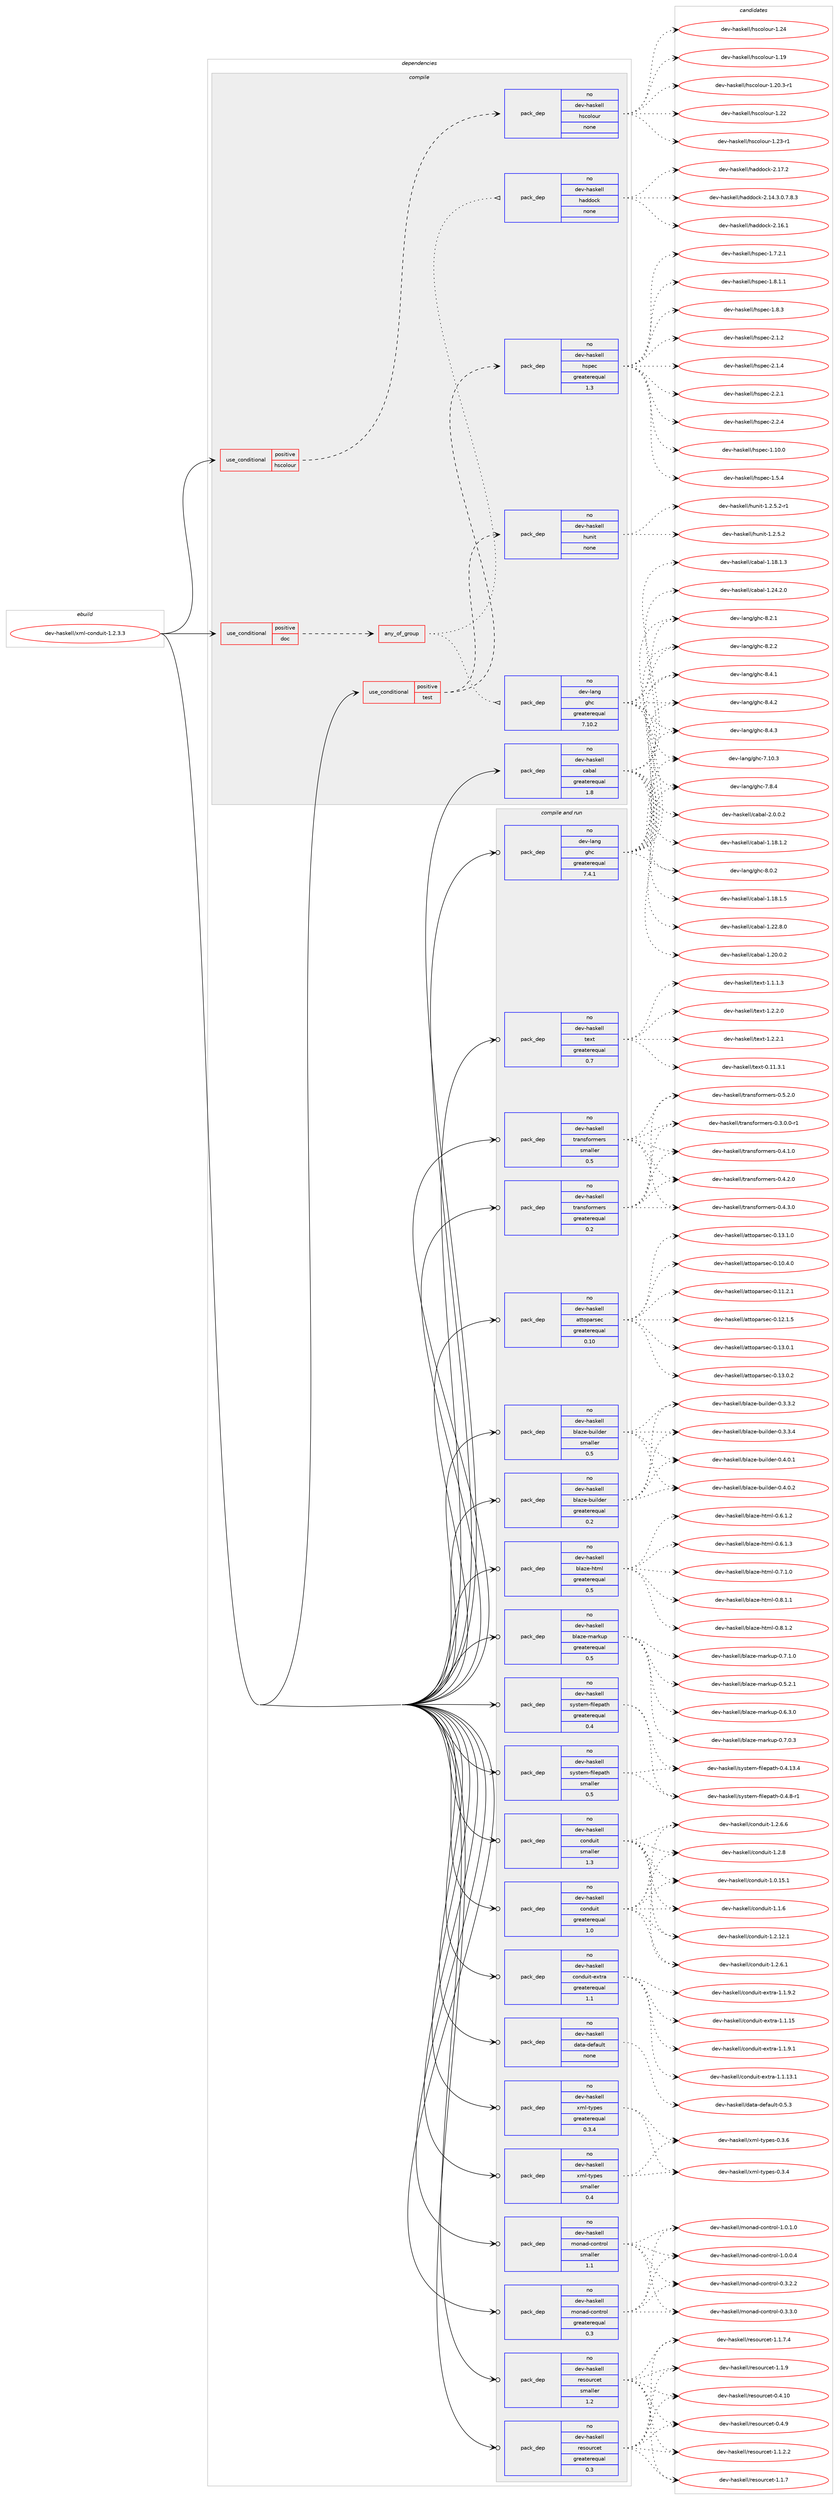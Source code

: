 digraph prolog {

# *************
# Graph options
# *************

newrank=true;
concentrate=true;
compound=true;
graph [rankdir=LR,fontname=Helvetica,fontsize=10,ranksep=1.5];#, ranksep=2.5, nodesep=0.2];
edge  [arrowhead=vee];
node  [fontname=Helvetica,fontsize=10];

# **********
# The ebuild
# **********

subgraph cluster_leftcol {
color=gray;
rank=same;
label=<<i>ebuild</i>>;
id [label="dev-haskell/xml-conduit-1.2.3.3", color=red, width=4, href="../dev-haskell/xml-conduit-1.2.3.3.svg"];
}

# ****************
# The dependencies
# ****************

subgraph cluster_midcol {
color=gray;
label=<<i>dependencies</i>>;
subgraph cluster_compile {
fillcolor="#eeeeee";
style=filled;
label=<<i>compile</i>>;
subgraph cond362142 {
dependency1348465 [label=<<TABLE BORDER="0" CELLBORDER="1" CELLSPACING="0" CELLPADDING="4"><TR><TD ROWSPAN="3" CELLPADDING="10">use_conditional</TD></TR><TR><TD>positive</TD></TR><TR><TD>doc</TD></TR></TABLE>>, shape=none, color=red];
subgraph any21814 {
dependency1348466 [label=<<TABLE BORDER="0" CELLBORDER="1" CELLSPACING="0" CELLPADDING="4"><TR><TD CELLPADDING="10">any_of_group</TD></TR></TABLE>>, shape=none, color=red];subgraph pack963957 {
dependency1348467 [label=<<TABLE BORDER="0" CELLBORDER="1" CELLSPACING="0" CELLPADDING="4" WIDTH="220"><TR><TD ROWSPAN="6" CELLPADDING="30">pack_dep</TD></TR><TR><TD WIDTH="110">no</TD></TR><TR><TD>dev-haskell</TD></TR><TR><TD>haddock</TD></TR><TR><TD>none</TD></TR><TR><TD></TD></TR></TABLE>>, shape=none, color=blue];
}
dependency1348466:e -> dependency1348467:w [weight=20,style="dotted",arrowhead="oinv"];
subgraph pack963958 {
dependency1348468 [label=<<TABLE BORDER="0" CELLBORDER="1" CELLSPACING="0" CELLPADDING="4" WIDTH="220"><TR><TD ROWSPAN="6" CELLPADDING="30">pack_dep</TD></TR><TR><TD WIDTH="110">no</TD></TR><TR><TD>dev-lang</TD></TR><TR><TD>ghc</TD></TR><TR><TD>greaterequal</TD></TR><TR><TD>7.10.2</TD></TR></TABLE>>, shape=none, color=blue];
}
dependency1348466:e -> dependency1348468:w [weight=20,style="dotted",arrowhead="oinv"];
}
dependency1348465:e -> dependency1348466:w [weight=20,style="dashed",arrowhead="vee"];
}
id:e -> dependency1348465:w [weight=20,style="solid",arrowhead="vee"];
subgraph cond362143 {
dependency1348469 [label=<<TABLE BORDER="0" CELLBORDER="1" CELLSPACING="0" CELLPADDING="4"><TR><TD ROWSPAN="3" CELLPADDING="10">use_conditional</TD></TR><TR><TD>positive</TD></TR><TR><TD>hscolour</TD></TR></TABLE>>, shape=none, color=red];
subgraph pack963959 {
dependency1348470 [label=<<TABLE BORDER="0" CELLBORDER="1" CELLSPACING="0" CELLPADDING="4" WIDTH="220"><TR><TD ROWSPAN="6" CELLPADDING="30">pack_dep</TD></TR><TR><TD WIDTH="110">no</TD></TR><TR><TD>dev-haskell</TD></TR><TR><TD>hscolour</TD></TR><TR><TD>none</TD></TR><TR><TD></TD></TR></TABLE>>, shape=none, color=blue];
}
dependency1348469:e -> dependency1348470:w [weight=20,style="dashed",arrowhead="vee"];
}
id:e -> dependency1348469:w [weight=20,style="solid",arrowhead="vee"];
subgraph cond362144 {
dependency1348471 [label=<<TABLE BORDER="0" CELLBORDER="1" CELLSPACING="0" CELLPADDING="4"><TR><TD ROWSPAN="3" CELLPADDING="10">use_conditional</TD></TR><TR><TD>positive</TD></TR><TR><TD>test</TD></TR></TABLE>>, shape=none, color=red];
subgraph pack963960 {
dependency1348472 [label=<<TABLE BORDER="0" CELLBORDER="1" CELLSPACING="0" CELLPADDING="4" WIDTH="220"><TR><TD ROWSPAN="6" CELLPADDING="30">pack_dep</TD></TR><TR><TD WIDTH="110">no</TD></TR><TR><TD>dev-haskell</TD></TR><TR><TD>hspec</TD></TR><TR><TD>greaterequal</TD></TR><TR><TD>1.3</TD></TR></TABLE>>, shape=none, color=blue];
}
dependency1348471:e -> dependency1348472:w [weight=20,style="dashed",arrowhead="vee"];
subgraph pack963961 {
dependency1348473 [label=<<TABLE BORDER="0" CELLBORDER="1" CELLSPACING="0" CELLPADDING="4" WIDTH="220"><TR><TD ROWSPAN="6" CELLPADDING="30">pack_dep</TD></TR><TR><TD WIDTH="110">no</TD></TR><TR><TD>dev-haskell</TD></TR><TR><TD>hunit</TD></TR><TR><TD>none</TD></TR><TR><TD></TD></TR></TABLE>>, shape=none, color=blue];
}
dependency1348471:e -> dependency1348473:w [weight=20,style="dashed",arrowhead="vee"];
}
id:e -> dependency1348471:w [weight=20,style="solid",arrowhead="vee"];
subgraph pack963962 {
dependency1348474 [label=<<TABLE BORDER="0" CELLBORDER="1" CELLSPACING="0" CELLPADDING="4" WIDTH="220"><TR><TD ROWSPAN="6" CELLPADDING="30">pack_dep</TD></TR><TR><TD WIDTH="110">no</TD></TR><TR><TD>dev-haskell</TD></TR><TR><TD>cabal</TD></TR><TR><TD>greaterequal</TD></TR><TR><TD>1.8</TD></TR></TABLE>>, shape=none, color=blue];
}
id:e -> dependency1348474:w [weight=20,style="solid",arrowhead="vee"];
}
subgraph cluster_compileandrun {
fillcolor="#eeeeee";
style=filled;
label=<<i>compile and run</i>>;
subgraph pack963963 {
dependency1348475 [label=<<TABLE BORDER="0" CELLBORDER="1" CELLSPACING="0" CELLPADDING="4" WIDTH="220"><TR><TD ROWSPAN="6" CELLPADDING="30">pack_dep</TD></TR><TR><TD WIDTH="110">no</TD></TR><TR><TD>dev-haskell</TD></TR><TR><TD>attoparsec</TD></TR><TR><TD>greaterequal</TD></TR><TR><TD>0.10</TD></TR></TABLE>>, shape=none, color=blue];
}
id:e -> dependency1348475:w [weight=20,style="solid",arrowhead="odotvee"];
subgraph pack963964 {
dependency1348476 [label=<<TABLE BORDER="0" CELLBORDER="1" CELLSPACING="0" CELLPADDING="4" WIDTH="220"><TR><TD ROWSPAN="6" CELLPADDING="30">pack_dep</TD></TR><TR><TD WIDTH="110">no</TD></TR><TR><TD>dev-haskell</TD></TR><TR><TD>blaze-builder</TD></TR><TR><TD>greaterequal</TD></TR><TR><TD>0.2</TD></TR></TABLE>>, shape=none, color=blue];
}
id:e -> dependency1348476:w [weight=20,style="solid",arrowhead="odotvee"];
subgraph pack963965 {
dependency1348477 [label=<<TABLE BORDER="0" CELLBORDER="1" CELLSPACING="0" CELLPADDING="4" WIDTH="220"><TR><TD ROWSPAN="6" CELLPADDING="30">pack_dep</TD></TR><TR><TD WIDTH="110">no</TD></TR><TR><TD>dev-haskell</TD></TR><TR><TD>blaze-builder</TD></TR><TR><TD>smaller</TD></TR><TR><TD>0.5</TD></TR></TABLE>>, shape=none, color=blue];
}
id:e -> dependency1348477:w [weight=20,style="solid",arrowhead="odotvee"];
subgraph pack963966 {
dependency1348478 [label=<<TABLE BORDER="0" CELLBORDER="1" CELLSPACING="0" CELLPADDING="4" WIDTH="220"><TR><TD ROWSPAN="6" CELLPADDING="30">pack_dep</TD></TR><TR><TD WIDTH="110">no</TD></TR><TR><TD>dev-haskell</TD></TR><TR><TD>blaze-html</TD></TR><TR><TD>greaterequal</TD></TR><TR><TD>0.5</TD></TR></TABLE>>, shape=none, color=blue];
}
id:e -> dependency1348478:w [weight=20,style="solid",arrowhead="odotvee"];
subgraph pack963967 {
dependency1348479 [label=<<TABLE BORDER="0" CELLBORDER="1" CELLSPACING="0" CELLPADDING="4" WIDTH="220"><TR><TD ROWSPAN="6" CELLPADDING="30">pack_dep</TD></TR><TR><TD WIDTH="110">no</TD></TR><TR><TD>dev-haskell</TD></TR><TR><TD>blaze-markup</TD></TR><TR><TD>greaterequal</TD></TR><TR><TD>0.5</TD></TR></TABLE>>, shape=none, color=blue];
}
id:e -> dependency1348479:w [weight=20,style="solid",arrowhead="odotvee"];
subgraph pack963968 {
dependency1348480 [label=<<TABLE BORDER="0" CELLBORDER="1" CELLSPACING="0" CELLPADDING="4" WIDTH="220"><TR><TD ROWSPAN="6" CELLPADDING="30">pack_dep</TD></TR><TR><TD WIDTH="110">no</TD></TR><TR><TD>dev-haskell</TD></TR><TR><TD>conduit</TD></TR><TR><TD>greaterequal</TD></TR><TR><TD>1.0</TD></TR></TABLE>>, shape=none, color=blue];
}
id:e -> dependency1348480:w [weight=20,style="solid",arrowhead="odotvee"];
subgraph pack963969 {
dependency1348481 [label=<<TABLE BORDER="0" CELLBORDER="1" CELLSPACING="0" CELLPADDING="4" WIDTH="220"><TR><TD ROWSPAN="6" CELLPADDING="30">pack_dep</TD></TR><TR><TD WIDTH="110">no</TD></TR><TR><TD>dev-haskell</TD></TR><TR><TD>conduit</TD></TR><TR><TD>smaller</TD></TR><TR><TD>1.3</TD></TR></TABLE>>, shape=none, color=blue];
}
id:e -> dependency1348481:w [weight=20,style="solid",arrowhead="odotvee"];
subgraph pack963970 {
dependency1348482 [label=<<TABLE BORDER="0" CELLBORDER="1" CELLSPACING="0" CELLPADDING="4" WIDTH="220"><TR><TD ROWSPAN="6" CELLPADDING="30">pack_dep</TD></TR><TR><TD WIDTH="110">no</TD></TR><TR><TD>dev-haskell</TD></TR><TR><TD>conduit-extra</TD></TR><TR><TD>greaterequal</TD></TR><TR><TD>1.1</TD></TR></TABLE>>, shape=none, color=blue];
}
id:e -> dependency1348482:w [weight=20,style="solid",arrowhead="odotvee"];
subgraph pack963971 {
dependency1348483 [label=<<TABLE BORDER="0" CELLBORDER="1" CELLSPACING="0" CELLPADDING="4" WIDTH="220"><TR><TD ROWSPAN="6" CELLPADDING="30">pack_dep</TD></TR><TR><TD WIDTH="110">no</TD></TR><TR><TD>dev-haskell</TD></TR><TR><TD>data-default</TD></TR><TR><TD>none</TD></TR><TR><TD></TD></TR></TABLE>>, shape=none, color=blue];
}
id:e -> dependency1348483:w [weight=20,style="solid",arrowhead="odotvee"];
subgraph pack963972 {
dependency1348484 [label=<<TABLE BORDER="0" CELLBORDER="1" CELLSPACING="0" CELLPADDING="4" WIDTH="220"><TR><TD ROWSPAN="6" CELLPADDING="30">pack_dep</TD></TR><TR><TD WIDTH="110">no</TD></TR><TR><TD>dev-haskell</TD></TR><TR><TD>monad-control</TD></TR><TR><TD>greaterequal</TD></TR><TR><TD>0.3</TD></TR></TABLE>>, shape=none, color=blue];
}
id:e -> dependency1348484:w [weight=20,style="solid",arrowhead="odotvee"];
subgraph pack963973 {
dependency1348485 [label=<<TABLE BORDER="0" CELLBORDER="1" CELLSPACING="0" CELLPADDING="4" WIDTH="220"><TR><TD ROWSPAN="6" CELLPADDING="30">pack_dep</TD></TR><TR><TD WIDTH="110">no</TD></TR><TR><TD>dev-haskell</TD></TR><TR><TD>monad-control</TD></TR><TR><TD>smaller</TD></TR><TR><TD>1.1</TD></TR></TABLE>>, shape=none, color=blue];
}
id:e -> dependency1348485:w [weight=20,style="solid",arrowhead="odotvee"];
subgraph pack963974 {
dependency1348486 [label=<<TABLE BORDER="0" CELLBORDER="1" CELLSPACING="0" CELLPADDING="4" WIDTH="220"><TR><TD ROWSPAN="6" CELLPADDING="30">pack_dep</TD></TR><TR><TD WIDTH="110">no</TD></TR><TR><TD>dev-haskell</TD></TR><TR><TD>resourcet</TD></TR><TR><TD>greaterequal</TD></TR><TR><TD>0.3</TD></TR></TABLE>>, shape=none, color=blue];
}
id:e -> dependency1348486:w [weight=20,style="solid",arrowhead="odotvee"];
subgraph pack963975 {
dependency1348487 [label=<<TABLE BORDER="0" CELLBORDER="1" CELLSPACING="0" CELLPADDING="4" WIDTH="220"><TR><TD ROWSPAN="6" CELLPADDING="30">pack_dep</TD></TR><TR><TD WIDTH="110">no</TD></TR><TR><TD>dev-haskell</TD></TR><TR><TD>resourcet</TD></TR><TR><TD>smaller</TD></TR><TR><TD>1.2</TD></TR></TABLE>>, shape=none, color=blue];
}
id:e -> dependency1348487:w [weight=20,style="solid",arrowhead="odotvee"];
subgraph pack963976 {
dependency1348488 [label=<<TABLE BORDER="0" CELLBORDER="1" CELLSPACING="0" CELLPADDING="4" WIDTH="220"><TR><TD ROWSPAN="6" CELLPADDING="30">pack_dep</TD></TR><TR><TD WIDTH="110">no</TD></TR><TR><TD>dev-haskell</TD></TR><TR><TD>system-filepath</TD></TR><TR><TD>greaterequal</TD></TR><TR><TD>0.4</TD></TR></TABLE>>, shape=none, color=blue];
}
id:e -> dependency1348488:w [weight=20,style="solid",arrowhead="odotvee"];
subgraph pack963977 {
dependency1348489 [label=<<TABLE BORDER="0" CELLBORDER="1" CELLSPACING="0" CELLPADDING="4" WIDTH="220"><TR><TD ROWSPAN="6" CELLPADDING="30">pack_dep</TD></TR><TR><TD WIDTH="110">no</TD></TR><TR><TD>dev-haskell</TD></TR><TR><TD>system-filepath</TD></TR><TR><TD>smaller</TD></TR><TR><TD>0.5</TD></TR></TABLE>>, shape=none, color=blue];
}
id:e -> dependency1348489:w [weight=20,style="solid",arrowhead="odotvee"];
subgraph pack963978 {
dependency1348490 [label=<<TABLE BORDER="0" CELLBORDER="1" CELLSPACING="0" CELLPADDING="4" WIDTH="220"><TR><TD ROWSPAN="6" CELLPADDING="30">pack_dep</TD></TR><TR><TD WIDTH="110">no</TD></TR><TR><TD>dev-haskell</TD></TR><TR><TD>text</TD></TR><TR><TD>greaterequal</TD></TR><TR><TD>0.7</TD></TR></TABLE>>, shape=none, color=blue];
}
id:e -> dependency1348490:w [weight=20,style="solid",arrowhead="odotvee"];
subgraph pack963979 {
dependency1348491 [label=<<TABLE BORDER="0" CELLBORDER="1" CELLSPACING="0" CELLPADDING="4" WIDTH="220"><TR><TD ROWSPAN="6" CELLPADDING="30">pack_dep</TD></TR><TR><TD WIDTH="110">no</TD></TR><TR><TD>dev-haskell</TD></TR><TR><TD>transformers</TD></TR><TR><TD>greaterequal</TD></TR><TR><TD>0.2</TD></TR></TABLE>>, shape=none, color=blue];
}
id:e -> dependency1348491:w [weight=20,style="solid",arrowhead="odotvee"];
subgraph pack963980 {
dependency1348492 [label=<<TABLE BORDER="0" CELLBORDER="1" CELLSPACING="0" CELLPADDING="4" WIDTH="220"><TR><TD ROWSPAN="6" CELLPADDING="30">pack_dep</TD></TR><TR><TD WIDTH="110">no</TD></TR><TR><TD>dev-haskell</TD></TR><TR><TD>transformers</TD></TR><TR><TD>smaller</TD></TR><TR><TD>0.5</TD></TR></TABLE>>, shape=none, color=blue];
}
id:e -> dependency1348492:w [weight=20,style="solid",arrowhead="odotvee"];
subgraph pack963981 {
dependency1348493 [label=<<TABLE BORDER="0" CELLBORDER="1" CELLSPACING="0" CELLPADDING="4" WIDTH="220"><TR><TD ROWSPAN="6" CELLPADDING="30">pack_dep</TD></TR><TR><TD WIDTH="110">no</TD></TR><TR><TD>dev-haskell</TD></TR><TR><TD>xml-types</TD></TR><TR><TD>greaterequal</TD></TR><TR><TD>0.3.4</TD></TR></TABLE>>, shape=none, color=blue];
}
id:e -> dependency1348493:w [weight=20,style="solid",arrowhead="odotvee"];
subgraph pack963982 {
dependency1348494 [label=<<TABLE BORDER="0" CELLBORDER="1" CELLSPACING="0" CELLPADDING="4" WIDTH="220"><TR><TD ROWSPAN="6" CELLPADDING="30">pack_dep</TD></TR><TR><TD WIDTH="110">no</TD></TR><TR><TD>dev-haskell</TD></TR><TR><TD>xml-types</TD></TR><TR><TD>smaller</TD></TR><TR><TD>0.4</TD></TR></TABLE>>, shape=none, color=blue];
}
id:e -> dependency1348494:w [weight=20,style="solid",arrowhead="odotvee"];
subgraph pack963983 {
dependency1348495 [label=<<TABLE BORDER="0" CELLBORDER="1" CELLSPACING="0" CELLPADDING="4" WIDTH="220"><TR><TD ROWSPAN="6" CELLPADDING="30">pack_dep</TD></TR><TR><TD WIDTH="110">no</TD></TR><TR><TD>dev-lang</TD></TR><TR><TD>ghc</TD></TR><TR><TD>greaterequal</TD></TR><TR><TD>7.4.1</TD></TR></TABLE>>, shape=none, color=blue];
}
id:e -> dependency1348495:w [weight=20,style="solid",arrowhead="odotvee"];
}
subgraph cluster_run {
fillcolor="#eeeeee";
style=filled;
label=<<i>run</i>>;
}
}

# **************
# The candidates
# **************

subgraph cluster_choices {
rank=same;
color=gray;
label=<<i>candidates</i>>;

subgraph choice963957 {
color=black;
nodesep=1;
choice1001011184510497115107101108108471049710010011199107455046495246514648465546564651 [label="dev-haskell/haddock-2.14.3.0.7.8.3", color=red, width=4,href="../dev-haskell/haddock-2.14.3.0.7.8.3.svg"];
choice100101118451049711510710110810847104971001001119910745504649544649 [label="dev-haskell/haddock-2.16.1", color=red, width=4,href="../dev-haskell/haddock-2.16.1.svg"];
choice100101118451049711510710110810847104971001001119910745504649554650 [label="dev-haskell/haddock-2.17.2", color=red, width=4,href="../dev-haskell/haddock-2.17.2.svg"];
dependency1348467:e -> choice1001011184510497115107101108108471049710010011199107455046495246514648465546564651:w [style=dotted,weight="100"];
dependency1348467:e -> choice100101118451049711510710110810847104971001001119910745504649544649:w [style=dotted,weight="100"];
dependency1348467:e -> choice100101118451049711510710110810847104971001001119910745504649554650:w [style=dotted,weight="100"];
}
subgraph choice963958 {
color=black;
nodesep=1;
choice1001011184510897110103471031049945554649484651 [label="dev-lang/ghc-7.10.3", color=red, width=4,href="../dev-lang/ghc-7.10.3.svg"];
choice10010111845108971101034710310499455546564652 [label="dev-lang/ghc-7.8.4", color=red, width=4,href="../dev-lang/ghc-7.8.4.svg"];
choice10010111845108971101034710310499455646484650 [label="dev-lang/ghc-8.0.2", color=red, width=4,href="../dev-lang/ghc-8.0.2.svg"];
choice10010111845108971101034710310499455646504649 [label="dev-lang/ghc-8.2.1", color=red, width=4,href="../dev-lang/ghc-8.2.1.svg"];
choice10010111845108971101034710310499455646504650 [label="dev-lang/ghc-8.2.2", color=red, width=4,href="../dev-lang/ghc-8.2.2.svg"];
choice10010111845108971101034710310499455646524649 [label="dev-lang/ghc-8.4.1", color=red, width=4,href="../dev-lang/ghc-8.4.1.svg"];
choice10010111845108971101034710310499455646524650 [label="dev-lang/ghc-8.4.2", color=red, width=4,href="../dev-lang/ghc-8.4.2.svg"];
choice10010111845108971101034710310499455646524651 [label="dev-lang/ghc-8.4.3", color=red, width=4,href="../dev-lang/ghc-8.4.3.svg"];
dependency1348468:e -> choice1001011184510897110103471031049945554649484651:w [style=dotted,weight="100"];
dependency1348468:e -> choice10010111845108971101034710310499455546564652:w [style=dotted,weight="100"];
dependency1348468:e -> choice10010111845108971101034710310499455646484650:w [style=dotted,weight="100"];
dependency1348468:e -> choice10010111845108971101034710310499455646504649:w [style=dotted,weight="100"];
dependency1348468:e -> choice10010111845108971101034710310499455646504650:w [style=dotted,weight="100"];
dependency1348468:e -> choice10010111845108971101034710310499455646524649:w [style=dotted,weight="100"];
dependency1348468:e -> choice10010111845108971101034710310499455646524650:w [style=dotted,weight="100"];
dependency1348468:e -> choice10010111845108971101034710310499455646524651:w [style=dotted,weight="100"];
}
subgraph choice963959 {
color=black;
nodesep=1;
choice100101118451049711510710110810847104115991111081111171144549464957 [label="dev-haskell/hscolour-1.19", color=red, width=4,href="../dev-haskell/hscolour-1.19.svg"];
choice10010111845104971151071011081084710411599111108111117114454946504846514511449 [label="dev-haskell/hscolour-1.20.3-r1", color=red, width=4,href="../dev-haskell/hscolour-1.20.3-r1.svg"];
choice100101118451049711510710110810847104115991111081111171144549465050 [label="dev-haskell/hscolour-1.22", color=red, width=4,href="../dev-haskell/hscolour-1.22.svg"];
choice1001011184510497115107101108108471041159911110811111711445494650514511449 [label="dev-haskell/hscolour-1.23-r1", color=red, width=4,href="../dev-haskell/hscolour-1.23-r1.svg"];
choice100101118451049711510710110810847104115991111081111171144549465052 [label="dev-haskell/hscolour-1.24", color=red, width=4,href="../dev-haskell/hscolour-1.24.svg"];
dependency1348470:e -> choice100101118451049711510710110810847104115991111081111171144549464957:w [style=dotted,weight="100"];
dependency1348470:e -> choice10010111845104971151071011081084710411599111108111117114454946504846514511449:w [style=dotted,weight="100"];
dependency1348470:e -> choice100101118451049711510710110810847104115991111081111171144549465050:w [style=dotted,weight="100"];
dependency1348470:e -> choice1001011184510497115107101108108471041159911110811111711445494650514511449:w [style=dotted,weight="100"];
dependency1348470:e -> choice100101118451049711510710110810847104115991111081111171144549465052:w [style=dotted,weight="100"];
}
subgraph choice963960 {
color=black;
nodesep=1;
choice1001011184510497115107101108108471041151121019945494649484648 [label="dev-haskell/hspec-1.10.0", color=red, width=4,href="../dev-haskell/hspec-1.10.0.svg"];
choice10010111845104971151071011081084710411511210199454946534652 [label="dev-haskell/hspec-1.5.4", color=red, width=4,href="../dev-haskell/hspec-1.5.4.svg"];
choice100101118451049711510710110810847104115112101994549465546504649 [label="dev-haskell/hspec-1.7.2.1", color=red, width=4,href="../dev-haskell/hspec-1.7.2.1.svg"];
choice100101118451049711510710110810847104115112101994549465646494649 [label="dev-haskell/hspec-1.8.1.1", color=red, width=4,href="../dev-haskell/hspec-1.8.1.1.svg"];
choice10010111845104971151071011081084710411511210199454946564651 [label="dev-haskell/hspec-1.8.3", color=red, width=4,href="../dev-haskell/hspec-1.8.3.svg"];
choice10010111845104971151071011081084710411511210199455046494650 [label="dev-haskell/hspec-2.1.2", color=red, width=4,href="../dev-haskell/hspec-2.1.2.svg"];
choice10010111845104971151071011081084710411511210199455046494652 [label="dev-haskell/hspec-2.1.4", color=red, width=4,href="../dev-haskell/hspec-2.1.4.svg"];
choice10010111845104971151071011081084710411511210199455046504649 [label="dev-haskell/hspec-2.2.1", color=red, width=4,href="../dev-haskell/hspec-2.2.1.svg"];
choice10010111845104971151071011081084710411511210199455046504652 [label="dev-haskell/hspec-2.2.4", color=red, width=4,href="../dev-haskell/hspec-2.2.4.svg"];
dependency1348472:e -> choice1001011184510497115107101108108471041151121019945494649484648:w [style=dotted,weight="100"];
dependency1348472:e -> choice10010111845104971151071011081084710411511210199454946534652:w [style=dotted,weight="100"];
dependency1348472:e -> choice100101118451049711510710110810847104115112101994549465546504649:w [style=dotted,weight="100"];
dependency1348472:e -> choice100101118451049711510710110810847104115112101994549465646494649:w [style=dotted,weight="100"];
dependency1348472:e -> choice10010111845104971151071011081084710411511210199454946564651:w [style=dotted,weight="100"];
dependency1348472:e -> choice10010111845104971151071011081084710411511210199455046494650:w [style=dotted,weight="100"];
dependency1348472:e -> choice10010111845104971151071011081084710411511210199455046494652:w [style=dotted,weight="100"];
dependency1348472:e -> choice10010111845104971151071011081084710411511210199455046504649:w [style=dotted,weight="100"];
dependency1348472:e -> choice10010111845104971151071011081084710411511210199455046504652:w [style=dotted,weight="100"];
}
subgraph choice963961 {
color=black;
nodesep=1;
choice1001011184510497115107101108108471041171101051164549465046534650 [label="dev-haskell/hunit-1.2.5.2", color=red, width=4,href="../dev-haskell/hunit-1.2.5.2.svg"];
choice10010111845104971151071011081084710411711010511645494650465346504511449 [label="dev-haskell/hunit-1.2.5.2-r1", color=red, width=4,href="../dev-haskell/hunit-1.2.5.2-r1.svg"];
dependency1348473:e -> choice1001011184510497115107101108108471041171101051164549465046534650:w [style=dotted,weight="100"];
dependency1348473:e -> choice10010111845104971151071011081084710411711010511645494650465346504511449:w [style=dotted,weight="100"];
}
subgraph choice963962 {
color=black;
nodesep=1;
choice10010111845104971151071011081084799979897108454946495646494650 [label="dev-haskell/cabal-1.18.1.2", color=red, width=4,href="../dev-haskell/cabal-1.18.1.2.svg"];
choice10010111845104971151071011081084799979897108454946495646494651 [label="dev-haskell/cabal-1.18.1.3", color=red, width=4,href="../dev-haskell/cabal-1.18.1.3.svg"];
choice10010111845104971151071011081084799979897108454946495646494653 [label="dev-haskell/cabal-1.18.1.5", color=red, width=4,href="../dev-haskell/cabal-1.18.1.5.svg"];
choice10010111845104971151071011081084799979897108454946504846484650 [label="dev-haskell/cabal-1.20.0.2", color=red, width=4,href="../dev-haskell/cabal-1.20.0.2.svg"];
choice10010111845104971151071011081084799979897108454946505046564648 [label="dev-haskell/cabal-1.22.8.0", color=red, width=4,href="../dev-haskell/cabal-1.22.8.0.svg"];
choice10010111845104971151071011081084799979897108454946505246504648 [label="dev-haskell/cabal-1.24.2.0", color=red, width=4,href="../dev-haskell/cabal-1.24.2.0.svg"];
choice100101118451049711510710110810847999798971084550464846484650 [label="dev-haskell/cabal-2.0.0.2", color=red, width=4,href="../dev-haskell/cabal-2.0.0.2.svg"];
dependency1348474:e -> choice10010111845104971151071011081084799979897108454946495646494650:w [style=dotted,weight="100"];
dependency1348474:e -> choice10010111845104971151071011081084799979897108454946495646494651:w [style=dotted,weight="100"];
dependency1348474:e -> choice10010111845104971151071011081084799979897108454946495646494653:w [style=dotted,weight="100"];
dependency1348474:e -> choice10010111845104971151071011081084799979897108454946504846484650:w [style=dotted,weight="100"];
dependency1348474:e -> choice10010111845104971151071011081084799979897108454946505046564648:w [style=dotted,weight="100"];
dependency1348474:e -> choice10010111845104971151071011081084799979897108454946505246504648:w [style=dotted,weight="100"];
dependency1348474:e -> choice100101118451049711510710110810847999798971084550464846484650:w [style=dotted,weight="100"];
}
subgraph choice963963 {
color=black;
nodesep=1;
choice100101118451049711510710110810847971161161111129711411510199454846494846524648 [label="dev-haskell/attoparsec-0.10.4.0", color=red, width=4,href="../dev-haskell/attoparsec-0.10.4.0.svg"];
choice100101118451049711510710110810847971161161111129711411510199454846494946504649 [label="dev-haskell/attoparsec-0.11.2.1", color=red, width=4,href="../dev-haskell/attoparsec-0.11.2.1.svg"];
choice100101118451049711510710110810847971161161111129711411510199454846495046494653 [label="dev-haskell/attoparsec-0.12.1.5", color=red, width=4,href="../dev-haskell/attoparsec-0.12.1.5.svg"];
choice100101118451049711510710110810847971161161111129711411510199454846495146484649 [label="dev-haskell/attoparsec-0.13.0.1", color=red, width=4,href="../dev-haskell/attoparsec-0.13.0.1.svg"];
choice100101118451049711510710110810847971161161111129711411510199454846495146484650 [label="dev-haskell/attoparsec-0.13.0.2", color=red, width=4,href="../dev-haskell/attoparsec-0.13.0.2.svg"];
choice100101118451049711510710110810847971161161111129711411510199454846495146494648 [label="dev-haskell/attoparsec-0.13.1.0", color=red, width=4,href="../dev-haskell/attoparsec-0.13.1.0.svg"];
dependency1348475:e -> choice100101118451049711510710110810847971161161111129711411510199454846494846524648:w [style=dotted,weight="100"];
dependency1348475:e -> choice100101118451049711510710110810847971161161111129711411510199454846494946504649:w [style=dotted,weight="100"];
dependency1348475:e -> choice100101118451049711510710110810847971161161111129711411510199454846495046494653:w [style=dotted,weight="100"];
dependency1348475:e -> choice100101118451049711510710110810847971161161111129711411510199454846495146484649:w [style=dotted,weight="100"];
dependency1348475:e -> choice100101118451049711510710110810847971161161111129711411510199454846495146484650:w [style=dotted,weight="100"];
dependency1348475:e -> choice100101118451049711510710110810847971161161111129711411510199454846495146494648:w [style=dotted,weight="100"];
}
subgraph choice963964 {
color=black;
nodesep=1;
choice100101118451049711510710110810847981089712210145981171051081001011144548465146514650 [label="dev-haskell/blaze-builder-0.3.3.2", color=red, width=4,href="../dev-haskell/blaze-builder-0.3.3.2.svg"];
choice100101118451049711510710110810847981089712210145981171051081001011144548465146514652 [label="dev-haskell/blaze-builder-0.3.3.4", color=red, width=4,href="../dev-haskell/blaze-builder-0.3.3.4.svg"];
choice100101118451049711510710110810847981089712210145981171051081001011144548465246484649 [label="dev-haskell/blaze-builder-0.4.0.1", color=red, width=4,href="../dev-haskell/blaze-builder-0.4.0.1.svg"];
choice100101118451049711510710110810847981089712210145981171051081001011144548465246484650 [label="dev-haskell/blaze-builder-0.4.0.2", color=red, width=4,href="../dev-haskell/blaze-builder-0.4.0.2.svg"];
dependency1348476:e -> choice100101118451049711510710110810847981089712210145981171051081001011144548465146514650:w [style=dotted,weight="100"];
dependency1348476:e -> choice100101118451049711510710110810847981089712210145981171051081001011144548465146514652:w [style=dotted,weight="100"];
dependency1348476:e -> choice100101118451049711510710110810847981089712210145981171051081001011144548465246484649:w [style=dotted,weight="100"];
dependency1348476:e -> choice100101118451049711510710110810847981089712210145981171051081001011144548465246484650:w [style=dotted,weight="100"];
}
subgraph choice963965 {
color=black;
nodesep=1;
choice100101118451049711510710110810847981089712210145981171051081001011144548465146514650 [label="dev-haskell/blaze-builder-0.3.3.2", color=red, width=4,href="../dev-haskell/blaze-builder-0.3.3.2.svg"];
choice100101118451049711510710110810847981089712210145981171051081001011144548465146514652 [label="dev-haskell/blaze-builder-0.3.3.4", color=red, width=4,href="../dev-haskell/blaze-builder-0.3.3.4.svg"];
choice100101118451049711510710110810847981089712210145981171051081001011144548465246484649 [label="dev-haskell/blaze-builder-0.4.0.1", color=red, width=4,href="../dev-haskell/blaze-builder-0.4.0.1.svg"];
choice100101118451049711510710110810847981089712210145981171051081001011144548465246484650 [label="dev-haskell/blaze-builder-0.4.0.2", color=red, width=4,href="../dev-haskell/blaze-builder-0.4.0.2.svg"];
dependency1348477:e -> choice100101118451049711510710110810847981089712210145981171051081001011144548465146514650:w [style=dotted,weight="100"];
dependency1348477:e -> choice100101118451049711510710110810847981089712210145981171051081001011144548465146514652:w [style=dotted,weight="100"];
dependency1348477:e -> choice100101118451049711510710110810847981089712210145981171051081001011144548465246484649:w [style=dotted,weight="100"];
dependency1348477:e -> choice100101118451049711510710110810847981089712210145981171051081001011144548465246484650:w [style=dotted,weight="100"];
}
subgraph choice963966 {
color=black;
nodesep=1;
choice1001011184510497115107101108108479810897122101451041161091084548465446494650 [label="dev-haskell/blaze-html-0.6.1.2", color=red, width=4,href="../dev-haskell/blaze-html-0.6.1.2.svg"];
choice1001011184510497115107101108108479810897122101451041161091084548465446494651 [label="dev-haskell/blaze-html-0.6.1.3", color=red, width=4,href="../dev-haskell/blaze-html-0.6.1.3.svg"];
choice1001011184510497115107101108108479810897122101451041161091084548465546494648 [label="dev-haskell/blaze-html-0.7.1.0", color=red, width=4,href="../dev-haskell/blaze-html-0.7.1.0.svg"];
choice1001011184510497115107101108108479810897122101451041161091084548465646494649 [label="dev-haskell/blaze-html-0.8.1.1", color=red, width=4,href="../dev-haskell/blaze-html-0.8.1.1.svg"];
choice1001011184510497115107101108108479810897122101451041161091084548465646494650 [label="dev-haskell/blaze-html-0.8.1.2", color=red, width=4,href="../dev-haskell/blaze-html-0.8.1.2.svg"];
dependency1348478:e -> choice1001011184510497115107101108108479810897122101451041161091084548465446494650:w [style=dotted,weight="100"];
dependency1348478:e -> choice1001011184510497115107101108108479810897122101451041161091084548465446494651:w [style=dotted,weight="100"];
dependency1348478:e -> choice1001011184510497115107101108108479810897122101451041161091084548465546494648:w [style=dotted,weight="100"];
dependency1348478:e -> choice1001011184510497115107101108108479810897122101451041161091084548465646494649:w [style=dotted,weight="100"];
dependency1348478:e -> choice1001011184510497115107101108108479810897122101451041161091084548465646494650:w [style=dotted,weight="100"];
}
subgraph choice963967 {
color=black;
nodesep=1;
choice100101118451049711510710110810847981089712210145109971141071171124548465346504649 [label="dev-haskell/blaze-markup-0.5.2.1", color=red, width=4,href="../dev-haskell/blaze-markup-0.5.2.1.svg"];
choice100101118451049711510710110810847981089712210145109971141071171124548465446514648 [label="dev-haskell/blaze-markup-0.6.3.0", color=red, width=4,href="../dev-haskell/blaze-markup-0.6.3.0.svg"];
choice100101118451049711510710110810847981089712210145109971141071171124548465546484651 [label="dev-haskell/blaze-markup-0.7.0.3", color=red, width=4,href="../dev-haskell/blaze-markup-0.7.0.3.svg"];
choice100101118451049711510710110810847981089712210145109971141071171124548465546494648 [label="dev-haskell/blaze-markup-0.7.1.0", color=red, width=4,href="../dev-haskell/blaze-markup-0.7.1.0.svg"];
dependency1348479:e -> choice100101118451049711510710110810847981089712210145109971141071171124548465346504649:w [style=dotted,weight="100"];
dependency1348479:e -> choice100101118451049711510710110810847981089712210145109971141071171124548465446514648:w [style=dotted,weight="100"];
dependency1348479:e -> choice100101118451049711510710110810847981089712210145109971141071171124548465546484651:w [style=dotted,weight="100"];
dependency1348479:e -> choice100101118451049711510710110810847981089712210145109971141071171124548465546494648:w [style=dotted,weight="100"];
}
subgraph choice963968 {
color=black;
nodesep=1;
choice10010111845104971151071011081084799111110100117105116454946484649534649 [label="dev-haskell/conduit-1.0.15.1", color=red, width=4,href="../dev-haskell/conduit-1.0.15.1.svg"];
choice10010111845104971151071011081084799111110100117105116454946494654 [label="dev-haskell/conduit-1.1.6", color=red, width=4,href="../dev-haskell/conduit-1.1.6.svg"];
choice10010111845104971151071011081084799111110100117105116454946504649504649 [label="dev-haskell/conduit-1.2.12.1", color=red, width=4,href="../dev-haskell/conduit-1.2.12.1.svg"];
choice100101118451049711510710110810847991111101001171051164549465046544649 [label="dev-haskell/conduit-1.2.6.1", color=red, width=4,href="../dev-haskell/conduit-1.2.6.1.svg"];
choice100101118451049711510710110810847991111101001171051164549465046544654 [label="dev-haskell/conduit-1.2.6.6", color=red, width=4,href="../dev-haskell/conduit-1.2.6.6.svg"];
choice10010111845104971151071011081084799111110100117105116454946504656 [label="dev-haskell/conduit-1.2.8", color=red, width=4,href="../dev-haskell/conduit-1.2.8.svg"];
dependency1348480:e -> choice10010111845104971151071011081084799111110100117105116454946484649534649:w [style=dotted,weight="100"];
dependency1348480:e -> choice10010111845104971151071011081084799111110100117105116454946494654:w [style=dotted,weight="100"];
dependency1348480:e -> choice10010111845104971151071011081084799111110100117105116454946504649504649:w [style=dotted,weight="100"];
dependency1348480:e -> choice100101118451049711510710110810847991111101001171051164549465046544649:w [style=dotted,weight="100"];
dependency1348480:e -> choice100101118451049711510710110810847991111101001171051164549465046544654:w [style=dotted,weight="100"];
dependency1348480:e -> choice10010111845104971151071011081084799111110100117105116454946504656:w [style=dotted,weight="100"];
}
subgraph choice963969 {
color=black;
nodesep=1;
choice10010111845104971151071011081084799111110100117105116454946484649534649 [label="dev-haskell/conduit-1.0.15.1", color=red, width=4,href="../dev-haskell/conduit-1.0.15.1.svg"];
choice10010111845104971151071011081084799111110100117105116454946494654 [label="dev-haskell/conduit-1.1.6", color=red, width=4,href="../dev-haskell/conduit-1.1.6.svg"];
choice10010111845104971151071011081084799111110100117105116454946504649504649 [label="dev-haskell/conduit-1.2.12.1", color=red, width=4,href="../dev-haskell/conduit-1.2.12.1.svg"];
choice100101118451049711510710110810847991111101001171051164549465046544649 [label="dev-haskell/conduit-1.2.6.1", color=red, width=4,href="../dev-haskell/conduit-1.2.6.1.svg"];
choice100101118451049711510710110810847991111101001171051164549465046544654 [label="dev-haskell/conduit-1.2.6.6", color=red, width=4,href="../dev-haskell/conduit-1.2.6.6.svg"];
choice10010111845104971151071011081084799111110100117105116454946504656 [label="dev-haskell/conduit-1.2.8", color=red, width=4,href="../dev-haskell/conduit-1.2.8.svg"];
dependency1348481:e -> choice10010111845104971151071011081084799111110100117105116454946484649534649:w [style=dotted,weight="100"];
dependency1348481:e -> choice10010111845104971151071011081084799111110100117105116454946494654:w [style=dotted,weight="100"];
dependency1348481:e -> choice10010111845104971151071011081084799111110100117105116454946504649504649:w [style=dotted,weight="100"];
dependency1348481:e -> choice100101118451049711510710110810847991111101001171051164549465046544649:w [style=dotted,weight="100"];
dependency1348481:e -> choice100101118451049711510710110810847991111101001171051164549465046544654:w [style=dotted,weight="100"];
dependency1348481:e -> choice10010111845104971151071011081084799111110100117105116454946504656:w [style=dotted,weight="100"];
}
subgraph choice963970 {
color=black;
nodesep=1;
choice100101118451049711510710110810847991111101001171051164510112011611497454946494649514649 [label="dev-haskell/conduit-extra-1.1.13.1", color=red, width=4,href="../dev-haskell/conduit-extra-1.1.13.1.svg"];
choice10010111845104971151071011081084799111110100117105116451011201161149745494649464953 [label="dev-haskell/conduit-extra-1.1.15", color=red, width=4,href="../dev-haskell/conduit-extra-1.1.15.svg"];
choice1001011184510497115107101108108479911111010011710511645101120116114974549464946574649 [label="dev-haskell/conduit-extra-1.1.9.1", color=red, width=4,href="../dev-haskell/conduit-extra-1.1.9.1.svg"];
choice1001011184510497115107101108108479911111010011710511645101120116114974549464946574650 [label="dev-haskell/conduit-extra-1.1.9.2", color=red, width=4,href="../dev-haskell/conduit-extra-1.1.9.2.svg"];
dependency1348482:e -> choice100101118451049711510710110810847991111101001171051164510112011611497454946494649514649:w [style=dotted,weight="100"];
dependency1348482:e -> choice10010111845104971151071011081084799111110100117105116451011201161149745494649464953:w [style=dotted,weight="100"];
dependency1348482:e -> choice1001011184510497115107101108108479911111010011710511645101120116114974549464946574649:w [style=dotted,weight="100"];
dependency1348482:e -> choice1001011184510497115107101108108479911111010011710511645101120116114974549464946574650:w [style=dotted,weight="100"];
}
subgraph choice963971 {
color=black;
nodesep=1;
choice10010111845104971151071011081084710097116974510010110297117108116454846534651 [label="dev-haskell/data-default-0.5.3", color=red, width=4,href="../dev-haskell/data-default-0.5.3.svg"];
dependency1348483:e -> choice10010111845104971151071011081084710097116974510010110297117108116454846534651:w [style=dotted,weight="100"];
}
subgraph choice963972 {
color=black;
nodesep=1;
choice1001011184510497115107101108108471091111109710045991111101161141111084548465146504650 [label="dev-haskell/monad-control-0.3.2.2", color=red, width=4,href="../dev-haskell/monad-control-0.3.2.2.svg"];
choice1001011184510497115107101108108471091111109710045991111101161141111084548465146514648 [label="dev-haskell/monad-control-0.3.3.0", color=red, width=4,href="../dev-haskell/monad-control-0.3.3.0.svg"];
choice1001011184510497115107101108108471091111109710045991111101161141111084549464846484652 [label="dev-haskell/monad-control-1.0.0.4", color=red, width=4,href="../dev-haskell/monad-control-1.0.0.4.svg"];
choice1001011184510497115107101108108471091111109710045991111101161141111084549464846494648 [label="dev-haskell/monad-control-1.0.1.0", color=red, width=4,href="../dev-haskell/monad-control-1.0.1.0.svg"];
dependency1348484:e -> choice1001011184510497115107101108108471091111109710045991111101161141111084548465146504650:w [style=dotted,weight="100"];
dependency1348484:e -> choice1001011184510497115107101108108471091111109710045991111101161141111084548465146514648:w [style=dotted,weight="100"];
dependency1348484:e -> choice1001011184510497115107101108108471091111109710045991111101161141111084549464846484652:w [style=dotted,weight="100"];
dependency1348484:e -> choice1001011184510497115107101108108471091111109710045991111101161141111084549464846494648:w [style=dotted,weight="100"];
}
subgraph choice963973 {
color=black;
nodesep=1;
choice1001011184510497115107101108108471091111109710045991111101161141111084548465146504650 [label="dev-haskell/monad-control-0.3.2.2", color=red, width=4,href="../dev-haskell/monad-control-0.3.2.2.svg"];
choice1001011184510497115107101108108471091111109710045991111101161141111084548465146514648 [label="dev-haskell/monad-control-0.3.3.0", color=red, width=4,href="../dev-haskell/monad-control-0.3.3.0.svg"];
choice1001011184510497115107101108108471091111109710045991111101161141111084549464846484652 [label="dev-haskell/monad-control-1.0.0.4", color=red, width=4,href="../dev-haskell/monad-control-1.0.0.4.svg"];
choice1001011184510497115107101108108471091111109710045991111101161141111084549464846494648 [label="dev-haskell/monad-control-1.0.1.0", color=red, width=4,href="../dev-haskell/monad-control-1.0.1.0.svg"];
dependency1348485:e -> choice1001011184510497115107101108108471091111109710045991111101161141111084548465146504650:w [style=dotted,weight="100"];
dependency1348485:e -> choice1001011184510497115107101108108471091111109710045991111101161141111084548465146514648:w [style=dotted,weight="100"];
dependency1348485:e -> choice1001011184510497115107101108108471091111109710045991111101161141111084549464846484652:w [style=dotted,weight="100"];
dependency1348485:e -> choice1001011184510497115107101108108471091111109710045991111101161141111084549464846494648:w [style=dotted,weight="100"];
}
subgraph choice963974 {
color=black;
nodesep=1;
choice1001011184510497115107101108108471141011151111171149910111645484652464948 [label="dev-haskell/resourcet-0.4.10", color=red, width=4,href="../dev-haskell/resourcet-0.4.10.svg"];
choice10010111845104971151071011081084711410111511111711499101116454846524657 [label="dev-haskell/resourcet-0.4.9", color=red, width=4,href="../dev-haskell/resourcet-0.4.9.svg"];
choice100101118451049711510710110810847114101115111117114991011164549464946504650 [label="dev-haskell/resourcet-1.1.2.2", color=red, width=4,href="../dev-haskell/resourcet-1.1.2.2.svg"];
choice10010111845104971151071011081084711410111511111711499101116454946494655 [label="dev-haskell/resourcet-1.1.7", color=red, width=4,href="../dev-haskell/resourcet-1.1.7.svg"];
choice100101118451049711510710110810847114101115111117114991011164549464946554652 [label="dev-haskell/resourcet-1.1.7.4", color=red, width=4,href="../dev-haskell/resourcet-1.1.7.4.svg"];
choice10010111845104971151071011081084711410111511111711499101116454946494657 [label="dev-haskell/resourcet-1.1.9", color=red, width=4,href="../dev-haskell/resourcet-1.1.9.svg"];
dependency1348486:e -> choice1001011184510497115107101108108471141011151111171149910111645484652464948:w [style=dotted,weight="100"];
dependency1348486:e -> choice10010111845104971151071011081084711410111511111711499101116454846524657:w [style=dotted,weight="100"];
dependency1348486:e -> choice100101118451049711510710110810847114101115111117114991011164549464946504650:w [style=dotted,weight="100"];
dependency1348486:e -> choice10010111845104971151071011081084711410111511111711499101116454946494655:w [style=dotted,weight="100"];
dependency1348486:e -> choice100101118451049711510710110810847114101115111117114991011164549464946554652:w [style=dotted,weight="100"];
dependency1348486:e -> choice10010111845104971151071011081084711410111511111711499101116454946494657:w [style=dotted,weight="100"];
}
subgraph choice963975 {
color=black;
nodesep=1;
choice1001011184510497115107101108108471141011151111171149910111645484652464948 [label="dev-haskell/resourcet-0.4.10", color=red, width=4,href="../dev-haskell/resourcet-0.4.10.svg"];
choice10010111845104971151071011081084711410111511111711499101116454846524657 [label="dev-haskell/resourcet-0.4.9", color=red, width=4,href="../dev-haskell/resourcet-0.4.9.svg"];
choice100101118451049711510710110810847114101115111117114991011164549464946504650 [label="dev-haskell/resourcet-1.1.2.2", color=red, width=4,href="../dev-haskell/resourcet-1.1.2.2.svg"];
choice10010111845104971151071011081084711410111511111711499101116454946494655 [label="dev-haskell/resourcet-1.1.7", color=red, width=4,href="../dev-haskell/resourcet-1.1.7.svg"];
choice100101118451049711510710110810847114101115111117114991011164549464946554652 [label="dev-haskell/resourcet-1.1.7.4", color=red, width=4,href="../dev-haskell/resourcet-1.1.7.4.svg"];
choice10010111845104971151071011081084711410111511111711499101116454946494657 [label="dev-haskell/resourcet-1.1.9", color=red, width=4,href="../dev-haskell/resourcet-1.1.9.svg"];
dependency1348487:e -> choice1001011184510497115107101108108471141011151111171149910111645484652464948:w [style=dotted,weight="100"];
dependency1348487:e -> choice10010111845104971151071011081084711410111511111711499101116454846524657:w [style=dotted,weight="100"];
dependency1348487:e -> choice100101118451049711510710110810847114101115111117114991011164549464946504650:w [style=dotted,weight="100"];
dependency1348487:e -> choice10010111845104971151071011081084711410111511111711499101116454946494655:w [style=dotted,weight="100"];
dependency1348487:e -> choice100101118451049711510710110810847114101115111117114991011164549464946554652:w [style=dotted,weight="100"];
dependency1348487:e -> choice10010111845104971151071011081084711410111511111711499101116454946494657:w [style=dotted,weight="100"];
}
subgraph choice963976 {
color=black;
nodesep=1;
choice1001011184510497115107101108108471151211151161011094510210510810111297116104454846524649514652 [label="dev-haskell/system-filepath-0.4.13.4", color=red, width=4,href="../dev-haskell/system-filepath-0.4.13.4.svg"];
choice10010111845104971151071011081084711512111511610110945102105108101112971161044548465246564511449 [label="dev-haskell/system-filepath-0.4.8-r1", color=red, width=4,href="../dev-haskell/system-filepath-0.4.8-r1.svg"];
dependency1348488:e -> choice1001011184510497115107101108108471151211151161011094510210510810111297116104454846524649514652:w [style=dotted,weight="100"];
dependency1348488:e -> choice10010111845104971151071011081084711512111511610110945102105108101112971161044548465246564511449:w [style=dotted,weight="100"];
}
subgraph choice963977 {
color=black;
nodesep=1;
choice1001011184510497115107101108108471151211151161011094510210510810111297116104454846524649514652 [label="dev-haskell/system-filepath-0.4.13.4", color=red, width=4,href="../dev-haskell/system-filepath-0.4.13.4.svg"];
choice10010111845104971151071011081084711512111511610110945102105108101112971161044548465246564511449 [label="dev-haskell/system-filepath-0.4.8-r1", color=red, width=4,href="../dev-haskell/system-filepath-0.4.8-r1.svg"];
dependency1348489:e -> choice1001011184510497115107101108108471151211151161011094510210510810111297116104454846524649514652:w [style=dotted,weight="100"];
dependency1348489:e -> choice10010111845104971151071011081084711512111511610110945102105108101112971161044548465246564511449:w [style=dotted,weight="100"];
}
subgraph choice963978 {
color=black;
nodesep=1;
choice100101118451049711510710110810847116101120116454846494946514649 [label="dev-haskell/text-0.11.3.1", color=red, width=4,href="../dev-haskell/text-0.11.3.1.svg"];
choice1001011184510497115107101108108471161011201164549464946494651 [label="dev-haskell/text-1.1.1.3", color=red, width=4,href="../dev-haskell/text-1.1.1.3.svg"];
choice1001011184510497115107101108108471161011201164549465046504648 [label="dev-haskell/text-1.2.2.0", color=red, width=4,href="../dev-haskell/text-1.2.2.0.svg"];
choice1001011184510497115107101108108471161011201164549465046504649 [label="dev-haskell/text-1.2.2.1", color=red, width=4,href="../dev-haskell/text-1.2.2.1.svg"];
dependency1348490:e -> choice100101118451049711510710110810847116101120116454846494946514649:w [style=dotted,weight="100"];
dependency1348490:e -> choice1001011184510497115107101108108471161011201164549464946494651:w [style=dotted,weight="100"];
dependency1348490:e -> choice1001011184510497115107101108108471161011201164549465046504648:w [style=dotted,weight="100"];
dependency1348490:e -> choice1001011184510497115107101108108471161011201164549465046504649:w [style=dotted,weight="100"];
}
subgraph choice963979 {
color=black;
nodesep=1;
choice1001011184510497115107101108108471161149711011510211111410910111411545484651464846484511449 [label="dev-haskell/transformers-0.3.0.0-r1", color=red, width=4,href="../dev-haskell/transformers-0.3.0.0-r1.svg"];
choice100101118451049711510710110810847116114971101151021111141091011141154548465246494648 [label="dev-haskell/transformers-0.4.1.0", color=red, width=4,href="../dev-haskell/transformers-0.4.1.0.svg"];
choice100101118451049711510710110810847116114971101151021111141091011141154548465246504648 [label="dev-haskell/transformers-0.4.2.0", color=red, width=4,href="../dev-haskell/transformers-0.4.2.0.svg"];
choice100101118451049711510710110810847116114971101151021111141091011141154548465246514648 [label="dev-haskell/transformers-0.4.3.0", color=red, width=4,href="../dev-haskell/transformers-0.4.3.0.svg"];
choice100101118451049711510710110810847116114971101151021111141091011141154548465346504648 [label="dev-haskell/transformers-0.5.2.0", color=red, width=4,href="../dev-haskell/transformers-0.5.2.0.svg"];
dependency1348491:e -> choice1001011184510497115107101108108471161149711011510211111410910111411545484651464846484511449:w [style=dotted,weight="100"];
dependency1348491:e -> choice100101118451049711510710110810847116114971101151021111141091011141154548465246494648:w [style=dotted,weight="100"];
dependency1348491:e -> choice100101118451049711510710110810847116114971101151021111141091011141154548465246504648:w [style=dotted,weight="100"];
dependency1348491:e -> choice100101118451049711510710110810847116114971101151021111141091011141154548465246514648:w [style=dotted,weight="100"];
dependency1348491:e -> choice100101118451049711510710110810847116114971101151021111141091011141154548465346504648:w [style=dotted,weight="100"];
}
subgraph choice963980 {
color=black;
nodesep=1;
choice1001011184510497115107101108108471161149711011510211111410910111411545484651464846484511449 [label="dev-haskell/transformers-0.3.0.0-r1", color=red, width=4,href="../dev-haskell/transformers-0.3.0.0-r1.svg"];
choice100101118451049711510710110810847116114971101151021111141091011141154548465246494648 [label="dev-haskell/transformers-0.4.1.0", color=red, width=4,href="../dev-haskell/transformers-0.4.1.0.svg"];
choice100101118451049711510710110810847116114971101151021111141091011141154548465246504648 [label="dev-haskell/transformers-0.4.2.0", color=red, width=4,href="../dev-haskell/transformers-0.4.2.0.svg"];
choice100101118451049711510710110810847116114971101151021111141091011141154548465246514648 [label="dev-haskell/transformers-0.4.3.0", color=red, width=4,href="../dev-haskell/transformers-0.4.3.0.svg"];
choice100101118451049711510710110810847116114971101151021111141091011141154548465346504648 [label="dev-haskell/transformers-0.5.2.0", color=red, width=4,href="../dev-haskell/transformers-0.5.2.0.svg"];
dependency1348492:e -> choice1001011184510497115107101108108471161149711011510211111410910111411545484651464846484511449:w [style=dotted,weight="100"];
dependency1348492:e -> choice100101118451049711510710110810847116114971101151021111141091011141154548465246494648:w [style=dotted,weight="100"];
dependency1348492:e -> choice100101118451049711510710110810847116114971101151021111141091011141154548465246504648:w [style=dotted,weight="100"];
dependency1348492:e -> choice100101118451049711510710110810847116114971101151021111141091011141154548465246514648:w [style=dotted,weight="100"];
dependency1348492:e -> choice100101118451049711510710110810847116114971101151021111141091011141154548465346504648:w [style=dotted,weight="100"];
}
subgraph choice963981 {
color=black;
nodesep=1;
choice10010111845104971151071011081084712010910845116121112101115454846514652 [label="dev-haskell/xml-types-0.3.4", color=red, width=4,href="../dev-haskell/xml-types-0.3.4.svg"];
choice10010111845104971151071011081084712010910845116121112101115454846514654 [label="dev-haskell/xml-types-0.3.6", color=red, width=4,href="../dev-haskell/xml-types-0.3.6.svg"];
dependency1348493:e -> choice10010111845104971151071011081084712010910845116121112101115454846514652:w [style=dotted,weight="100"];
dependency1348493:e -> choice10010111845104971151071011081084712010910845116121112101115454846514654:w [style=dotted,weight="100"];
}
subgraph choice963982 {
color=black;
nodesep=1;
choice10010111845104971151071011081084712010910845116121112101115454846514652 [label="dev-haskell/xml-types-0.3.4", color=red, width=4,href="../dev-haskell/xml-types-0.3.4.svg"];
choice10010111845104971151071011081084712010910845116121112101115454846514654 [label="dev-haskell/xml-types-0.3.6", color=red, width=4,href="../dev-haskell/xml-types-0.3.6.svg"];
dependency1348494:e -> choice10010111845104971151071011081084712010910845116121112101115454846514652:w [style=dotted,weight="100"];
dependency1348494:e -> choice10010111845104971151071011081084712010910845116121112101115454846514654:w [style=dotted,weight="100"];
}
subgraph choice963983 {
color=black;
nodesep=1;
choice1001011184510897110103471031049945554649484651 [label="dev-lang/ghc-7.10.3", color=red, width=4,href="../dev-lang/ghc-7.10.3.svg"];
choice10010111845108971101034710310499455546564652 [label="dev-lang/ghc-7.8.4", color=red, width=4,href="../dev-lang/ghc-7.8.4.svg"];
choice10010111845108971101034710310499455646484650 [label="dev-lang/ghc-8.0.2", color=red, width=4,href="../dev-lang/ghc-8.0.2.svg"];
choice10010111845108971101034710310499455646504649 [label="dev-lang/ghc-8.2.1", color=red, width=4,href="../dev-lang/ghc-8.2.1.svg"];
choice10010111845108971101034710310499455646504650 [label="dev-lang/ghc-8.2.2", color=red, width=4,href="../dev-lang/ghc-8.2.2.svg"];
choice10010111845108971101034710310499455646524649 [label="dev-lang/ghc-8.4.1", color=red, width=4,href="../dev-lang/ghc-8.4.1.svg"];
choice10010111845108971101034710310499455646524650 [label="dev-lang/ghc-8.4.2", color=red, width=4,href="../dev-lang/ghc-8.4.2.svg"];
choice10010111845108971101034710310499455646524651 [label="dev-lang/ghc-8.4.3", color=red, width=4,href="../dev-lang/ghc-8.4.3.svg"];
dependency1348495:e -> choice1001011184510897110103471031049945554649484651:w [style=dotted,weight="100"];
dependency1348495:e -> choice10010111845108971101034710310499455546564652:w [style=dotted,weight="100"];
dependency1348495:e -> choice10010111845108971101034710310499455646484650:w [style=dotted,weight="100"];
dependency1348495:e -> choice10010111845108971101034710310499455646504649:w [style=dotted,weight="100"];
dependency1348495:e -> choice10010111845108971101034710310499455646504650:w [style=dotted,weight="100"];
dependency1348495:e -> choice10010111845108971101034710310499455646524649:w [style=dotted,weight="100"];
dependency1348495:e -> choice10010111845108971101034710310499455646524650:w [style=dotted,weight="100"];
dependency1348495:e -> choice10010111845108971101034710310499455646524651:w [style=dotted,weight="100"];
}
}

}
